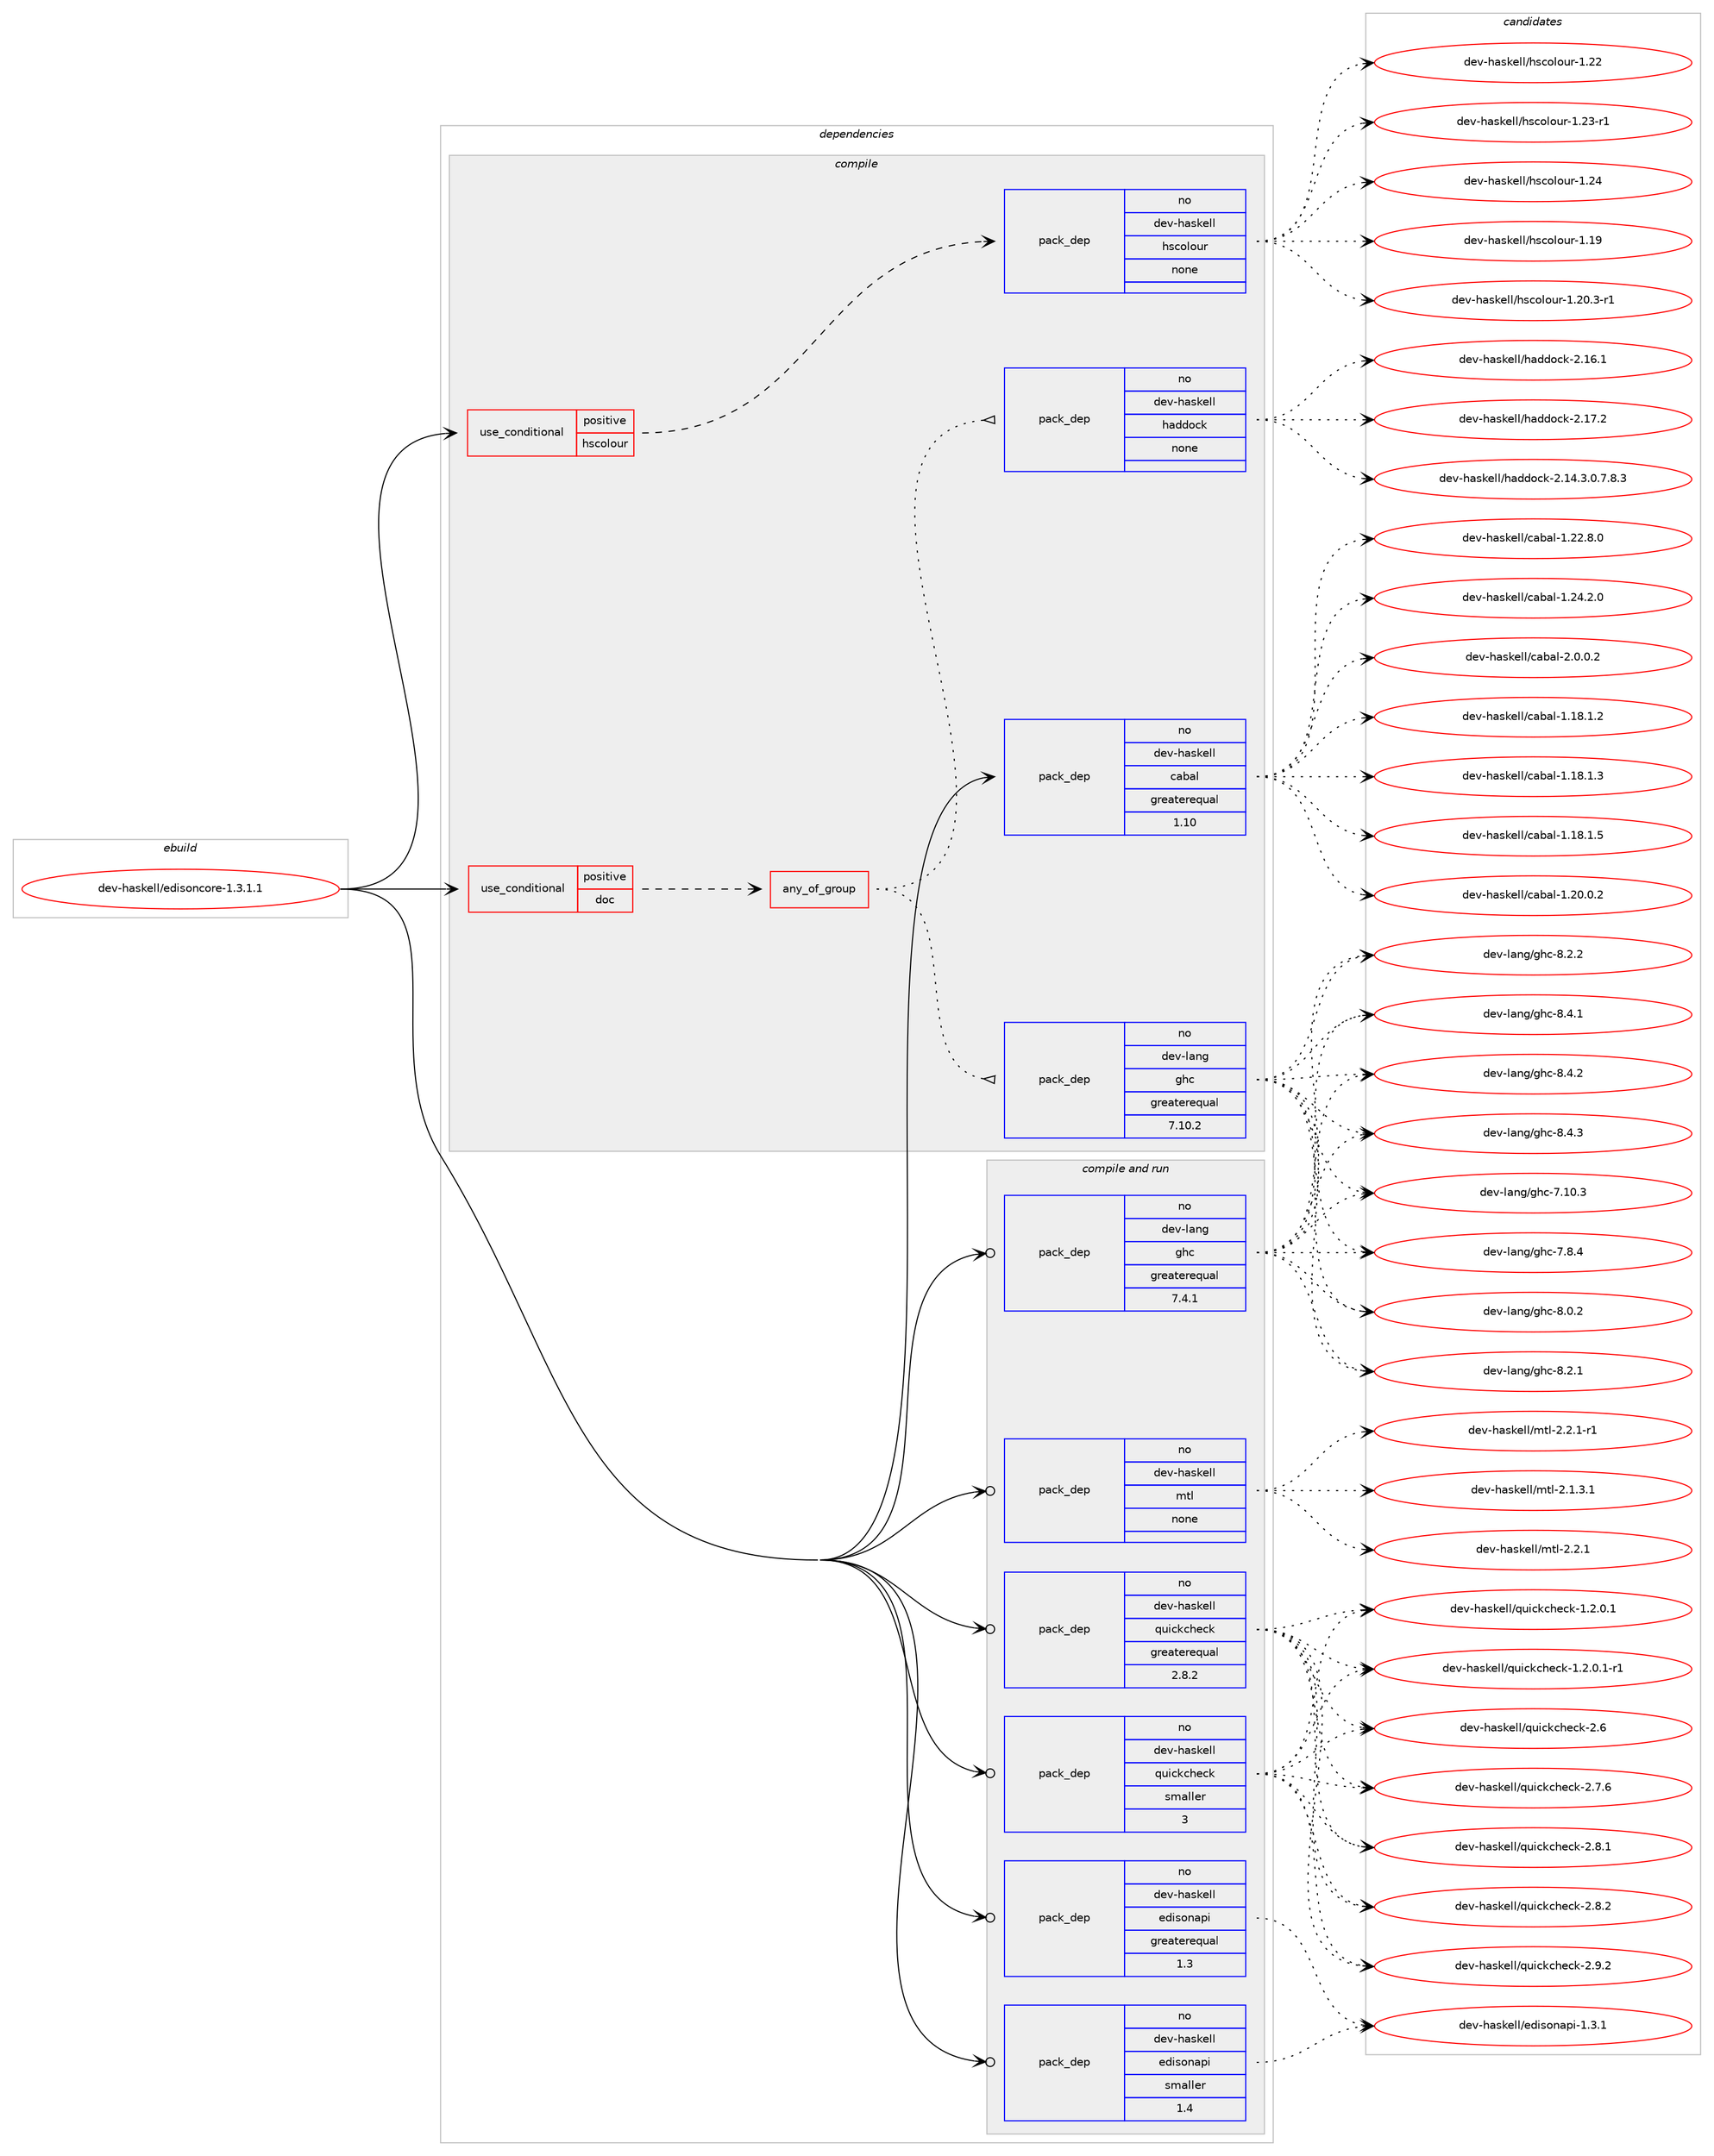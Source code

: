 digraph prolog {

# *************
# Graph options
# *************

newrank=true;
concentrate=true;
compound=true;
graph [rankdir=LR,fontname=Helvetica,fontsize=10,ranksep=1.5];#, ranksep=2.5, nodesep=0.2];
edge  [arrowhead=vee];
node  [fontname=Helvetica,fontsize=10];

# **********
# The ebuild
# **********

subgraph cluster_leftcol {
color=gray;
rank=same;
label=<<i>ebuild</i>>;
id [label="dev-haskell/edisoncore-1.3.1.1", color=red, width=4, href="../dev-haskell/edisoncore-1.3.1.1.svg"];
}

# ****************
# The dependencies
# ****************

subgraph cluster_midcol {
color=gray;
label=<<i>dependencies</i>>;
subgraph cluster_compile {
fillcolor="#eeeeee";
style=filled;
label=<<i>compile</i>>;
subgraph cond359414 {
dependency1331438 [label=<<TABLE BORDER="0" CELLBORDER="1" CELLSPACING="0" CELLPADDING="4"><TR><TD ROWSPAN="3" CELLPADDING="10">use_conditional</TD></TR><TR><TD>positive</TD></TR><TR><TD>doc</TD></TR></TABLE>>, shape=none, color=red];
subgraph any20824 {
dependency1331439 [label=<<TABLE BORDER="0" CELLBORDER="1" CELLSPACING="0" CELLPADDING="4"><TR><TD CELLPADDING="10">any_of_group</TD></TR></TABLE>>, shape=none, color=red];subgraph pack950648 {
dependency1331440 [label=<<TABLE BORDER="0" CELLBORDER="1" CELLSPACING="0" CELLPADDING="4" WIDTH="220"><TR><TD ROWSPAN="6" CELLPADDING="30">pack_dep</TD></TR><TR><TD WIDTH="110">no</TD></TR><TR><TD>dev-haskell</TD></TR><TR><TD>haddock</TD></TR><TR><TD>none</TD></TR><TR><TD></TD></TR></TABLE>>, shape=none, color=blue];
}
dependency1331439:e -> dependency1331440:w [weight=20,style="dotted",arrowhead="oinv"];
subgraph pack950649 {
dependency1331441 [label=<<TABLE BORDER="0" CELLBORDER="1" CELLSPACING="0" CELLPADDING="4" WIDTH="220"><TR><TD ROWSPAN="6" CELLPADDING="30">pack_dep</TD></TR><TR><TD WIDTH="110">no</TD></TR><TR><TD>dev-lang</TD></TR><TR><TD>ghc</TD></TR><TR><TD>greaterequal</TD></TR><TR><TD>7.10.2</TD></TR></TABLE>>, shape=none, color=blue];
}
dependency1331439:e -> dependency1331441:w [weight=20,style="dotted",arrowhead="oinv"];
}
dependency1331438:e -> dependency1331439:w [weight=20,style="dashed",arrowhead="vee"];
}
id:e -> dependency1331438:w [weight=20,style="solid",arrowhead="vee"];
subgraph cond359415 {
dependency1331442 [label=<<TABLE BORDER="0" CELLBORDER="1" CELLSPACING="0" CELLPADDING="4"><TR><TD ROWSPAN="3" CELLPADDING="10">use_conditional</TD></TR><TR><TD>positive</TD></TR><TR><TD>hscolour</TD></TR></TABLE>>, shape=none, color=red];
subgraph pack950650 {
dependency1331443 [label=<<TABLE BORDER="0" CELLBORDER="1" CELLSPACING="0" CELLPADDING="4" WIDTH="220"><TR><TD ROWSPAN="6" CELLPADDING="30">pack_dep</TD></TR><TR><TD WIDTH="110">no</TD></TR><TR><TD>dev-haskell</TD></TR><TR><TD>hscolour</TD></TR><TR><TD>none</TD></TR><TR><TD></TD></TR></TABLE>>, shape=none, color=blue];
}
dependency1331442:e -> dependency1331443:w [weight=20,style="dashed",arrowhead="vee"];
}
id:e -> dependency1331442:w [weight=20,style="solid",arrowhead="vee"];
subgraph pack950651 {
dependency1331444 [label=<<TABLE BORDER="0" CELLBORDER="1" CELLSPACING="0" CELLPADDING="4" WIDTH="220"><TR><TD ROWSPAN="6" CELLPADDING="30">pack_dep</TD></TR><TR><TD WIDTH="110">no</TD></TR><TR><TD>dev-haskell</TD></TR><TR><TD>cabal</TD></TR><TR><TD>greaterequal</TD></TR><TR><TD>1.10</TD></TR></TABLE>>, shape=none, color=blue];
}
id:e -> dependency1331444:w [weight=20,style="solid",arrowhead="vee"];
}
subgraph cluster_compileandrun {
fillcolor="#eeeeee";
style=filled;
label=<<i>compile and run</i>>;
subgraph pack950652 {
dependency1331445 [label=<<TABLE BORDER="0" CELLBORDER="1" CELLSPACING="0" CELLPADDING="4" WIDTH="220"><TR><TD ROWSPAN="6" CELLPADDING="30">pack_dep</TD></TR><TR><TD WIDTH="110">no</TD></TR><TR><TD>dev-haskell</TD></TR><TR><TD>edisonapi</TD></TR><TR><TD>greaterequal</TD></TR><TR><TD>1.3</TD></TR></TABLE>>, shape=none, color=blue];
}
id:e -> dependency1331445:w [weight=20,style="solid",arrowhead="odotvee"];
subgraph pack950653 {
dependency1331446 [label=<<TABLE BORDER="0" CELLBORDER="1" CELLSPACING="0" CELLPADDING="4" WIDTH="220"><TR><TD ROWSPAN="6" CELLPADDING="30">pack_dep</TD></TR><TR><TD WIDTH="110">no</TD></TR><TR><TD>dev-haskell</TD></TR><TR><TD>edisonapi</TD></TR><TR><TD>smaller</TD></TR><TR><TD>1.4</TD></TR></TABLE>>, shape=none, color=blue];
}
id:e -> dependency1331446:w [weight=20,style="solid",arrowhead="odotvee"];
subgraph pack950654 {
dependency1331447 [label=<<TABLE BORDER="0" CELLBORDER="1" CELLSPACING="0" CELLPADDING="4" WIDTH="220"><TR><TD ROWSPAN="6" CELLPADDING="30">pack_dep</TD></TR><TR><TD WIDTH="110">no</TD></TR><TR><TD>dev-haskell</TD></TR><TR><TD>mtl</TD></TR><TR><TD>none</TD></TR><TR><TD></TD></TR></TABLE>>, shape=none, color=blue];
}
id:e -> dependency1331447:w [weight=20,style="solid",arrowhead="odotvee"];
subgraph pack950655 {
dependency1331448 [label=<<TABLE BORDER="0" CELLBORDER="1" CELLSPACING="0" CELLPADDING="4" WIDTH="220"><TR><TD ROWSPAN="6" CELLPADDING="30">pack_dep</TD></TR><TR><TD WIDTH="110">no</TD></TR><TR><TD>dev-haskell</TD></TR><TR><TD>quickcheck</TD></TR><TR><TD>greaterequal</TD></TR><TR><TD>2.8.2</TD></TR></TABLE>>, shape=none, color=blue];
}
id:e -> dependency1331448:w [weight=20,style="solid",arrowhead="odotvee"];
subgraph pack950656 {
dependency1331449 [label=<<TABLE BORDER="0" CELLBORDER="1" CELLSPACING="0" CELLPADDING="4" WIDTH="220"><TR><TD ROWSPAN="6" CELLPADDING="30">pack_dep</TD></TR><TR><TD WIDTH="110">no</TD></TR><TR><TD>dev-haskell</TD></TR><TR><TD>quickcheck</TD></TR><TR><TD>smaller</TD></TR><TR><TD>3</TD></TR></TABLE>>, shape=none, color=blue];
}
id:e -> dependency1331449:w [weight=20,style="solid",arrowhead="odotvee"];
subgraph pack950657 {
dependency1331450 [label=<<TABLE BORDER="0" CELLBORDER="1" CELLSPACING="0" CELLPADDING="4" WIDTH="220"><TR><TD ROWSPAN="6" CELLPADDING="30">pack_dep</TD></TR><TR><TD WIDTH="110">no</TD></TR><TR><TD>dev-lang</TD></TR><TR><TD>ghc</TD></TR><TR><TD>greaterequal</TD></TR><TR><TD>7.4.1</TD></TR></TABLE>>, shape=none, color=blue];
}
id:e -> dependency1331450:w [weight=20,style="solid",arrowhead="odotvee"];
}
subgraph cluster_run {
fillcolor="#eeeeee";
style=filled;
label=<<i>run</i>>;
}
}

# **************
# The candidates
# **************

subgraph cluster_choices {
rank=same;
color=gray;
label=<<i>candidates</i>>;

subgraph choice950648 {
color=black;
nodesep=1;
choice1001011184510497115107101108108471049710010011199107455046495246514648465546564651 [label="dev-haskell/haddock-2.14.3.0.7.8.3", color=red, width=4,href="../dev-haskell/haddock-2.14.3.0.7.8.3.svg"];
choice100101118451049711510710110810847104971001001119910745504649544649 [label="dev-haskell/haddock-2.16.1", color=red, width=4,href="../dev-haskell/haddock-2.16.1.svg"];
choice100101118451049711510710110810847104971001001119910745504649554650 [label="dev-haskell/haddock-2.17.2", color=red, width=4,href="../dev-haskell/haddock-2.17.2.svg"];
dependency1331440:e -> choice1001011184510497115107101108108471049710010011199107455046495246514648465546564651:w [style=dotted,weight="100"];
dependency1331440:e -> choice100101118451049711510710110810847104971001001119910745504649544649:w [style=dotted,weight="100"];
dependency1331440:e -> choice100101118451049711510710110810847104971001001119910745504649554650:w [style=dotted,weight="100"];
}
subgraph choice950649 {
color=black;
nodesep=1;
choice1001011184510897110103471031049945554649484651 [label="dev-lang/ghc-7.10.3", color=red, width=4,href="../dev-lang/ghc-7.10.3.svg"];
choice10010111845108971101034710310499455546564652 [label="dev-lang/ghc-7.8.4", color=red, width=4,href="../dev-lang/ghc-7.8.4.svg"];
choice10010111845108971101034710310499455646484650 [label="dev-lang/ghc-8.0.2", color=red, width=4,href="../dev-lang/ghc-8.0.2.svg"];
choice10010111845108971101034710310499455646504649 [label="dev-lang/ghc-8.2.1", color=red, width=4,href="../dev-lang/ghc-8.2.1.svg"];
choice10010111845108971101034710310499455646504650 [label="dev-lang/ghc-8.2.2", color=red, width=4,href="../dev-lang/ghc-8.2.2.svg"];
choice10010111845108971101034710310499455646524649 [label="dev-lang/ghc-8.4.1", color=red, width=4,href="../dev-lang/ghc-8.4.1.svg"];
choice10010111845108971101034710310499455646524650 [label="dev-lang/ghc-8.4.2", color=red, width=4,href="../dev-lang/ghc-8.4.2.svg"];
choice10010111845108971101034710310499455646524651 [label="dev-lang/ghc-8.4.3", color=red, width=4,href="../dev-lang/ghc-8.4.3.svg"];
dependency1331441:e -> choice1001011184510897110103471031049945554649484651:w [style=dotted,weight="100"];
dependency1331441:e -> choice10010111845108971101034710310499455546564652:w [style=dotted,weight="100"];
dependency1331441:e -> choice10010111845108971101034710310499455646484650:w [style=dotted,weight="100"];
dependency1331441:e -> choice10010111845108971101034710310499455646504649:w [style=dotted,weight="100"];
dependency1331441:e -> choice10010111845108971101034710310499455646504650:w [style=dotted,weight="100"];
dependency1331441:e -> choice10010111845108971101034710310499455646524649:w [style=dotted,weight="100"];
dependency1331441:e -> choice10010111845108971101034710310499455646524650:w [style=dotted,weight="100"];
dependency1331441:e -> choice10010111845108971101034710310499455646524651:w [style=dotted,weight="100"];
}
subgraph choice950650 {
color=black;
nodesep=1;
choice100101118451049711510710110810847104115991111081111171144549464957 [label="dev-haskell/hscolour-1.19", color=red, width=4,href="../dev-haskell/hscolour-1.19.svg"];
choice10010111845104971151071011081084710411599111108111117114454946504846514511449 [label="dev-haskell/hscolour-1.20.3-r1", color=red, width=4,href="../dev-haskell/hscolour-1.20.3-r1.svg"];
choice100101118451049711510710110810847104115991111081111171144549465050 [label="dev-haskell/hscolour-1.22", color=red, width=4,href="../dev-haskell/hscolour-1.22.svg"];
choice1001011184510497115107101108108471041159911110811111711445494650514511449 [label="dev-haskell/hscolour-1.23-r1", color=red, width=4,href="../dev-haskell/hscolour-1.23-r1.svg"];
choice100101118451049711510710110810847104115991111081111171144549465052 [label="dev-haskell/hscolour-1.24", color=red, width=4,href="../dev-haskell/hscolour-1.24.svg"];
dependency1331443:e -> choice100101118451049711510710110810847104115991111081111171144549464957:w [style=dotted,weight="100"];
dependency1331443:e -> choice10010111845104971151071011081084710411599111108111117114454946504846514511449:w [style=dotted,weight="100"];
dependency1331443:e -> choice100101118451049711510710110810847104115991111081111171144549465050:w [style=dotted,weight="100"];
dependency1331443:e -> choice1001011184510497115107101108108471041159911110811111711445494650514511449:w [style=dotted,weight="100"];
dependency1331443:e -> choice100101118451049711510710110810847104115991111081111171144549465052:w [style=dotted,weight="100"];
}
subgraph choice950651 {
color=black;
nodesep=1;
choice10010111845104971151071011081084799979897108454946495646494650 [label="dev-haskell/cabal-1.18.1.2", color=red, width=4,href="../dev-haskell/cabal-1.18.1.2.svg"];
choice10010111845104971151071011081084799979897108454946495646494651 [label="dev-haskell/cabal-1.18.1.3", color=red, width=4,href="../dev-haskell/cabal-1.18.1.3.svg"];
choice10010111845104971151071011081084799979897108454946495646494653 [label="dev-haskell/cabal-1.18.1.5", color=red, width=4,href="../dev-haskell/cabal-1.18.1.5.svg"];
choice10010111845104971151071011081084799979897108454946504846484650 [label="dev-haskell/cabal-1.20.0.2", color=red, width=4,href="../dev-haskell/cabal-1.20.0.2.svg"];
choice10010111845104971151071011081084799979897108454946505046564648 [label="dev-haskell/cabal-1.22.8.0", color=red, width=4,href="../dev-haskell/cabal-1.22.8.0.svg"];
choice10010111845104971151071011081084799979897108454946505246504648 [label="dev-haskell/cabal-1.24.2.0", color=red, width=4,href="../dev-haskell/cabal-1.24.2.0.svg"];
choice100101118451049711510710110810847999798971084550464846484650 [label="dev-haskell/cabal-2.0.0.2", color=red, width=4,href="../dev-haskell/cabal-2.0.0.2.svg"];
dependency1331444:e -> choice10010111845104971151071011081084799979897108454946495646494650:w [style=dotted,weight="100"];
dependency1331444:e -> choice10010111845104971151071011081084799979897108454946495646494651:w [style=dotted,weight="100"];
dependency1331444:e -> choice10010111845104971151071011081084799979897108454946495646494653:w [style=dotted,weight="100"];
dependency1331444:e -> choice10010111845104971151071011081084799979897108454946504846484650:w [style=dotted,weight="100"];
dependency1331444:e -> choice10010111845104971151071011081084799979897108454946505046564648:w [style=dotted,weight="100"];
dependency1331444:e -> choice10010111845104971151071011081084799979897108454946505246504648:w [style=dotted,weight="100"];
dependency1331444:e -> choice100101118451049711510710110810847999798971084550464846484650:w [style=dotted,weight="100"];
}
subgraph choice950652 {
color=black;
nodesep=1;
choice10010111845104971151071011081084710110010511511111097112105454946514649 [label="dev-haskell/edisonapi-1.3.1", color=red, width=4,href="../dev-haskell/edisonapi-1.3.1.svg"];
dependency1331445:e -> choice10010111845104971151071011081084710110010511511111097112105454946514649:w [style=dotted,weight="100"];
}
subgraph choice950653 {
color=black;
nodesep=1;
choice10010111845104971151071011081084710110010511511111097112105454946514649 [label="dev-haskell/edisonapi-1.3.1", color=red, width=4,href="../dev-haskell/edisonapi-1.3.1.svg"];
dependency1331446:e -> choice10010111845104971151071011081084710110010511511111097112105454946514649:w [style=dotted,weight="100"];
}
subgraph choice950654 {
color=black;
nodesep=1;
choice1001011184510497115107101108108471091161084550464946514649 [label="dev-haskell/mtl-2.1.3.1", color=red, width=4,href="../dev-haskell/mtl-2.1.3.1.svg"];
choice100101118451049711510710110810847109116108455046504649 [label="dev-haskell/mtl-2.2.1", color=red, width=4,href="../dev-haskell/mtl-2.2.1.svg"];
choice1001011184510497115107101108108471091161084550465046494511449 [label="dev-haskell/mtl-2.2.1-r1", color=red, width=4,href="../dev-haskell/mtl-2.2.1-r1.svg"];
dependency1331447:e -> choice1001011184510497115107101108108471091161084550464946514649:w [style=dotted,weight="100"];
dependency1331447:e -> choice100101118451049711510710110810847109116108455046504649:w [style=dotted,weight="100"];
dependency1331447:e -> choice1001011184510497115107101108108471091161084550465046494511449:w [style=dotted,weight="100"];
}
subgraph choice950655 {
color=black;
nodesep=1;
choice1001011184510497115107101108108471131171059910799104101991074549465046484649 [label="dev-haskell/quickcheck-1.2.0.1", color=red, width=4,href="../dev-haskell/quickcheck-1.2.0.1.svg"];
choice10010111845104971151071011081084711311710599107991041019910745494650464846494511449 [label="dev-haskell/quickcheck-1.2.0.1-r1", color=red, width=4,href="../dev-haskell/quickcheck-1.2.0.1-r1.svg"];
choice10010111845104971151071011081084711311710599107991041019910745504654 [label="dev-haskell/quickcheck-2.6", color=red, width=4,href="../dev-haskell/quickcheck-2.6.svg"];
choice100101118451049711510710110810847113117105991079910410199107455046554654 [label="dev-haskell/quickcheck-2.7.6", color=red, width=4,href="../dev-haskell/quickcheck-2.7.6.svg"];
choice100101118451049711510710110810847113117105991079910410199107455046564649 [label="dev-haskell/quickcheck-2.8.1", color=red, width=4,href="../dev-haskell/quickcheck-2.8.1.svg"];
choice100101118451049711510710110810847113117105991079910410199107455046564650 [label="dev-haskell/quickcheck-2.8.2", color=red, width=4,href="../dev-haskell/quickcheck-2.8.2.svg"];
choice100101118451049711510710110810847113117105991079910410199107455046574650 [label="dev-haskell/quickcheck-2.9.2", color=red, width=4,href="../dev-haskell/quickcheck-2.9.2.svg"];
dependency1331448:e -> choice1001011184510497115107101108108471131171059910799104101991074549465046484649:w [style=dotted,weight="100"];
dependency1331448:e -> choice10010111845104971151071011081084711311710599107991041019910745494650464846494511449:w [style=dotted,weight="100"];
dependency1331448:e -> choice10010111845104971151071011081084711311710599107991041019910745504654:w [style=dotted,weight="100"];
dependency1331448:e -> choice100101118451049711510710110810847113117105991079910410199107455046554654:w [style=dotted,weight="100"];
dependency1331448:e -> choice100101118451049711510710110810847113117105991079910410199107455046564649:w [style=dotted,weight="100"];
dependency1331448:e -> choice100101118451049711510710110810847113117105991079910410199107455046564650:w [style=dotted,weight="100"];
dependency1331448:e -> choice100101118451049711510710110810847113117105991079910410199107455046574650:w [style=dotted,weight="100"];
}
subgraph choice950656 {
color=black;
nodesep=1;
choice1001011184510497115107101108108471131171059910799104101991074549465046484649 [label="dev-haskell/quickcheck-1.2.0.1", color=red, width=4,href="../dev-haskell/quickcheck-1.2.0.1.svg"];
choice10010111845104971151071011081084711311710599107991041019910745494650464846494511449 [label="dev-haskell/quickcheck-1.2.0.1-r1", color=red, width=4,href="../dev-haskell/quickcheck-1.2.0.1-r1.svg"];
choice10010111845104971151071011081084711311710599107991041019910745504654 [label="dev-haskell/quickcheck-2.6", color=red, width=4,href="../dev-haskell/quickcheck-2.6.svg"];
choice100101118451049711510710110810847113117105991079910410199107455046554654 [label="dev-haskell/quickcheck-2.7.6", color=red, width=4,href="../dev-haskell/quickcheck-2.7.6.svg"];
choice100101118451049711510710110810847113117105991079910410199107455046564649 [label="dev-haskell/quickcheck-2.8.1", color=red, width=4,href="../dev-haskell/quickcheck-2.8.1.svg"];
choice100101118451049711510710110810847113117105991079910410199107455046564650 [label="dev-haskell/quickcheck-2.8.2", color=red, width=4,href="../dev-haskell/quickcheck-2.8.2.svg"];
choice100101118451049711510710110810847113117105991079910410199107455046574650 [label="dev-haskell/quickcheck-2.9.2", color=red, width=4,href="../dev-haskell/quickcheck-2.9.2.svg"];
dependency1331449:e -> choice1001011184510497115107101108108471131171059910799104101991074549465046484649:w [style=dotted,weight="100"];
dependency1331449:e -> choice10010111845104971151071011081084711311710599107991041019910745494650464846494511449:w [style=dotted,weight="100"];
dependency1331449:e -> choice10010111845104971151071011081084711311710599107991041019910745504654:w [style=dotted,weight="100"];
dependency1331449:e -> choice100101118451049711510710110810847113117105991079910410199107455046554654:w [style=dotted,weight="100"];
dependency1331449:e -> choice100101118451049711510710110810847113117105991079910410199107455046564649:w [style=dotted,weight="100"];
dependency1331449:e -> choice100101118451049711510710110810847113117105991079910410199107455046564650:w [style=dotted,weight="100"];
dependency1331449:e -> choice100101118451049711510710110810847113117105991079910410199107455046574650:w [style=dotted,weight="100"];
}
subgraph choice950657 {
color=black;
nodesep=1;
choice1001011184510897110103471031049945554649484651 [label="dev-lang/ghc-7.10.3", color=red, width=4,href="../dev-lang/ghc-7.10.3.svg"];
choice10010111845108971101034710310499455546564652 [label="dev-lang/ghc-7.8.4", color=red, width=4,href="../dev-lang/ghc-7.8.4.svg"];
choice10010111845108971101034710310499455646484650 [label="dev-lang/ghc-8.0.2", color=red, width=4,href="../dev-lang/ghc-8.0.2.svg"];
choice10010111845108971101034710310499455646504649 [label="dev-lang/ghc-8.2.1", color=red, width=4,href="../dev-lang/ghc-8.2.1.svg"];
choice10010111845108971101034710310499455646504650 [label="dev-lang/ghc-8.2.2", color=red, width=4,href="../dev-lang/ghc-8.2.2.svg"];
choice10010111845108971101034710310499455646524649 [label="dev-lang/ghc-8.4.1", color=red, width=4,href="../dev-lang/ghc-8.4.1.svg"];
choice10010111845108971101034710310499455646524650 [label="dev-lang/ghc-8.4.2", color=red, width=4,href="../dev-lang/ghc-8.4.2.svg"];
choice10010111845108971101034710310499455646524651 [label="dev-lang/ghc-8.4.3", color=red, width=4,href="../dev-lang/ghc-8.4.3.svg"];
dependency1331450:e -> choice1001011184510897110103471031049945554649484651:w [style=dotted,weight="100"];
dependency1331450:e -> choice10010111845108971101034710310499455546564652:w [style=dotted,weight="100"];
dependency1331450:e -> choice10010111845108971101034710310499455646484650:w [style=dotted,weight="100"];
dependency1331450:e -> choice10010111845108971101034710310499455646504649:w [style=dotted,weight="100"];
dependency1331450:e -> choice10010111845108971101034710310499455646504650:w [style=dotted,weight="100"];
dependency1331450:e -> choice10010111845108971101034710310499455646524649:w [style=dotted,weight="100"];
dependency1331450:e -> choice10010111845108971101034710310499455646524650:w [style=dotted,weight="100"];
dependency1331450:e -> choice10010111845108971101034710310499455646524651:w [style=dotted,weight="100"];
}
}

}
